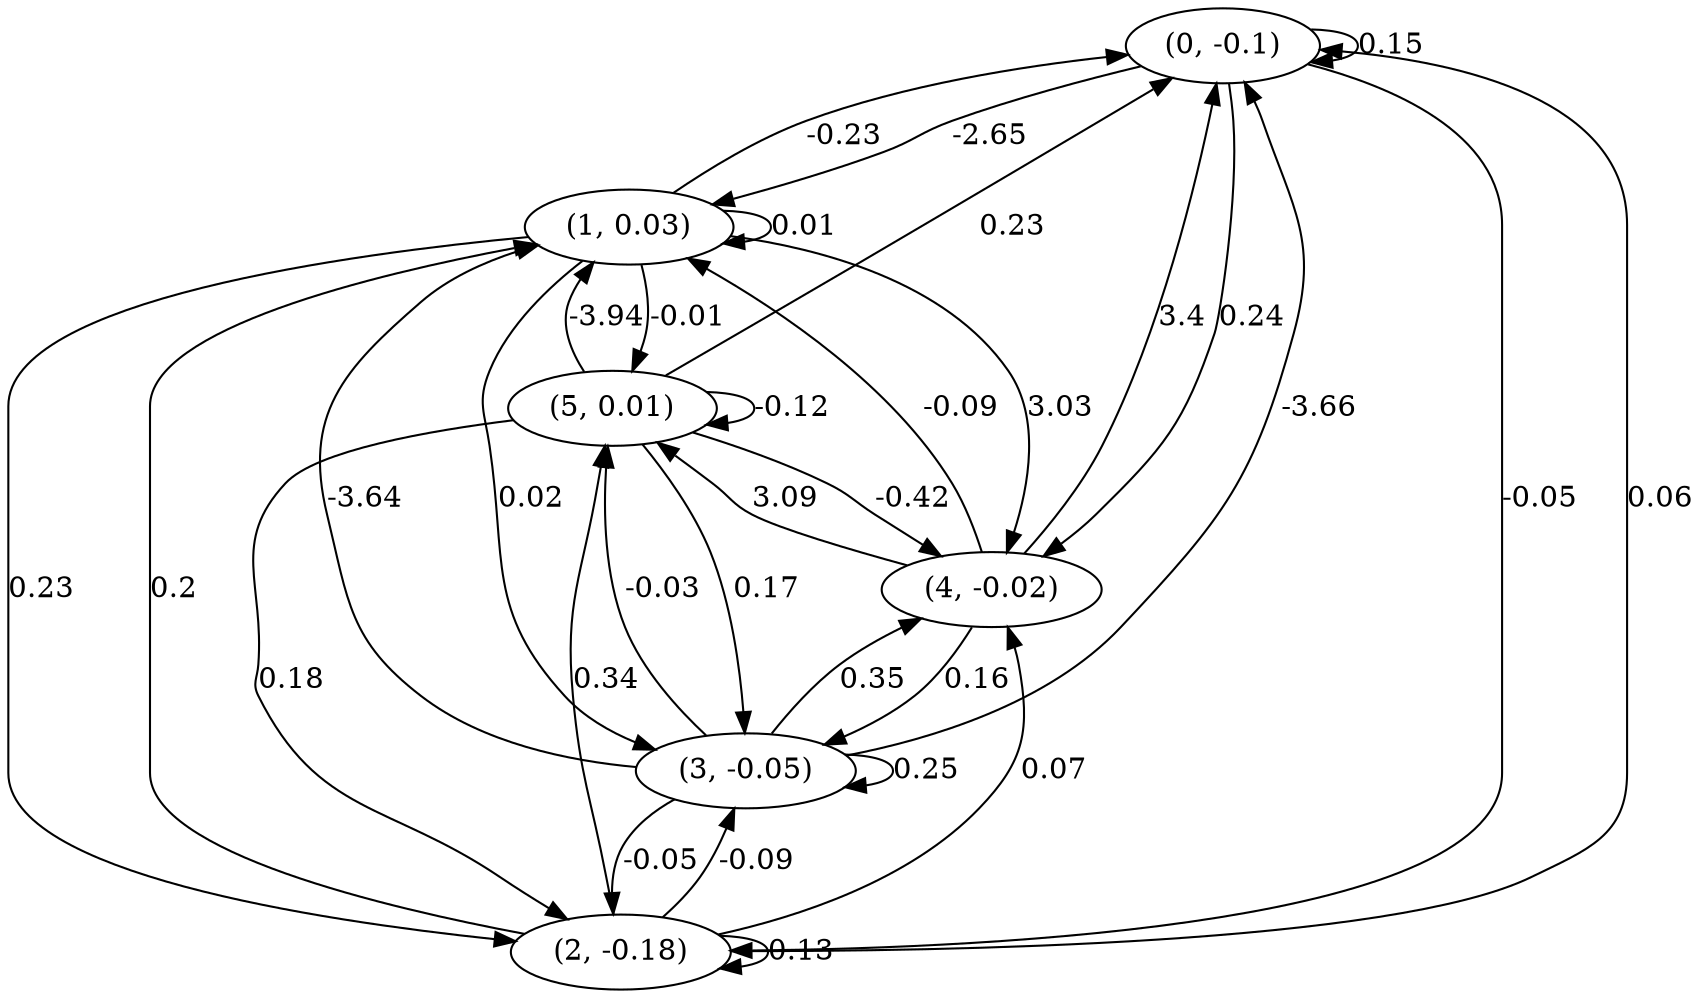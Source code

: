 digraph {
    0 [ label = "(0, -0.1)" ]
    1 [ label = "(1, 0.03)" ]
    2 [ label = "(2, -0.18)" ]
    3 [ label = "(3, -0.05)" ]
    4 [ label = "(4, -0.02)" ]
    5 [ label = "(5, 0.01)" ]
    0 -> 0 [ label = "0.15" ]
    1 -> 1 [ label = "0.01" ]
    2 -> 2 [ label = "0.13" ]
    3 -> 3 [ label = "0.25" ]
    5 -> 5 [ label = "-0.12" ]
    1 -> 0 [ label = "-0.23" ]
    2 -> 0 [ label = "0.06" ]
    3 -> 0 [ label = "-3.66" ]
    4 -> 0 [ label = "3.4" ]
    5 -> 0 [ label = "0.23" ]
    0 -> 1 [ label = "-2.65" ]
    2 -> 1 [ label = "0.2" ]
    3 -> 1 [ label = "-3.64" ]
    4 -> 1 [ label = "-0.09" ]
    5 -> 1 [ label = "-3.94" ]
    0 -> 2 [ label = "-0.05" ]
    1 -> 2 [ label = "0.23" ]
    3 -> 2 [ label = "-0.05" ]
    5 -> 2 [ label = "0.18" ]
    1 -> 3 [ label = "0.02" ]
    2 -> 3 [ label = "-0.09" ]
    4 -> 3 [ label = "0.16" ]
    5 -> 3 [ label = "0.17" ]
    0 -> 4 [ label = "0.24" ]
    1 -> 4 [ label = "3.03" ]
    2 -> 4 [ label = "0.07" ]
    3 -> 4 [ label = "0.35" ]
    5 -> 4 [ label = "-0.42" ]
    1 -> 5 [ label = "-0.01" ]
    2 -> 5 [ label = "0.34" ]
    3 -> 5 [ label = "-0.03" ]
    4 -> 5 [ label = "3.09" ]
}

